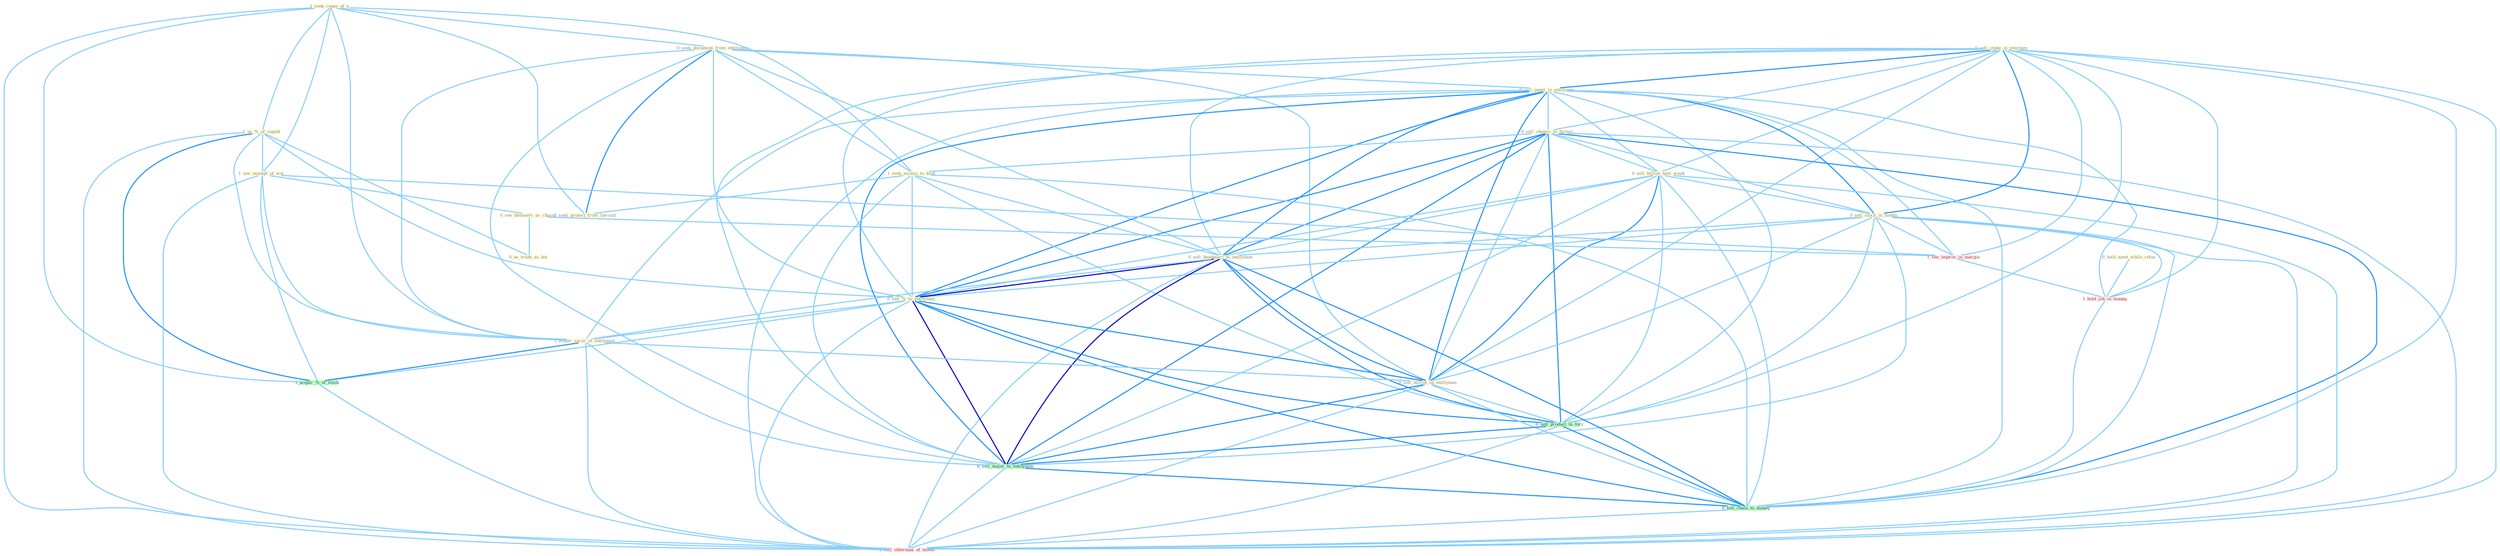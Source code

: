 Graph G{ 
    node
    [shape=polygon,style=filled,width=.5,height=.06,color="#BDFCC9",fixedsize=true,fontsize=4,
    fontcolor="#2f4f4f"];
    {node
    [color="#ffffe0", fontcolor="#8b7d6b"] "1_seek_repay_of_a " "0_sell_stake_in_yearnum " "1_us_%_of_capabl " "0_seek_document_from_entitynam " "0_sell_panel_in_entitynam " "0_sell_chemic_to_factori " "1_seek_access_to_kind " "1_see_exampl_of_wai " "0_sell_billion_next_week " "0_sell_stock_in_month " "0_sell_headquart_to_entitynam " "0_sell_%_to_entitynam " "1_acquir_secur_of_entitynam " "0_see_themselv_as_chaser " "0_hold_meet_while_refus " "1_seek_protect_from_lawsuit " "0_sell_billion_on_entitynam " "0_us_trade_as_boi "}
{node [color="#fff0f5", fontcolor="#b22222"] "1_see_improv_in_margin " "1_hold_job_in_manag " "1_sell_othernum_of_model "}
edge [color="#B0E2FF"];

	"1_seek_repay_of_a " -- "1_us_%_of_capabl " [w="1", color="#87cefa" ];
	"1_seek_repay_of_a " -- "0_seek_document_from_entitynam " [w="1", color="#87cefa" ];
	"1_seek_repay_of_a " -- "1_seek_access_to_kind " [w="1", color="#87cefa" ];
	"1_seek_repay_of_a " -- "1_see_exampl_of_wai " [w="1", color="#87cefa" ];
	"1_seek_repay_of_a " -- "1_acquir_secur_of_entitynam " [w="1", color="#87cefa" ];
	"1_seek_repay_of_a " -- "1_seek_protect_from_lawsuit " [w="1", color="#87cefa" ];
	"1_seek_repay_of_a " -- "1_acquir_%_of_stock " [w="1", color="#87cefa" ];
	"1_seek_repay_of_a " -- "1_sell_othernum_of_model " [w="1", color="#87cefa" ];
	"0_sell_stake_in_yearnum " -- "0_sell_panel_in_entitynam " [w="2", color="#1e90ff" , len=0.8];
	"0_sell_stake_in_yearnum " -- "0_sell_chemic_to_factori " [w="1", color="#87cefa" ];
	"0_sell_stake_in_yearnum " -- "0_sell_billion_next_week " [w="1", color="#87cefa" ];
	"0_sell_stake_in_yearnum " -- "0_sell_stock_in_month " [w="2", color="#1e90ff" , len=0.8];
	"0_sell_stake_in_yearnum " -- "0_sell_headquart_to_entitynam " [w="1", color="#87cefa" ];
	"0_sell_stake_in_yearnum " -- "0_sell_%_to_entitynam " [w="1", color="#87cefa" ];
	"0_sell_stake_in_yearnum " -- "0_sell_billion_on_entitynam " [w="1", color="#87cefa" ];
	"0_sell_stake_in_yearnum " -- "1_see_improv_in_margin " [w="1", color="#87cefa" ];
	"0_sell_stake_in_yearnum " -- "1_hold_job_in_manag " [w="1", color="#87cefa" ];
	"0_sell_stake_in_yearnum " -- "0_sell_product_to_forc " [w="1", color="#87cefa" ];
	"0_sell_stake_in_yearnum " -- "0_sell_major_to_entitynam " [w="1", color="#87cefa" ];
	"0_sell_stake_in_yearnum " -- "0_sell_chain_to_manag " [w="1", color="#87cefa" ];
	"0_sell_stake_in_yearnum " -- "1_sell_othernum_of_model " [w="1", color="#87cefa" ];
	"1_us_%_of_capabl " -- "1_see_exampl_of_wai " [w="1", color="#87cefa" ];
	"1_us_%_of_capabl " -- "0_sell_%_to_entitynam " [w="1", color="#87cefa" ];
	"1_us_%_of_capabl " -- "1_acquir_secur_of_entitynam " [w="1", color="#87cefa" ];
	"1_us_%_of_capabl " -- "0_us_trade_as_boi " [w="1", color="#87cefa" ];
	"1_us_%_of_capabl " -- "1_acquir_%_of_stock " [w="2", color="#1e90ff" , len=0.8];
	"1_us_%_of_capabl " -- "1_sell_othernum_of_model " [w="1", color="#87cefa" ];
	"0_seek_document_from_entitynam " -- "0_sell_panel_in_entitynam " [w="1", color="#87cefa" ];
	"0_seek_document_from_entitynam " -- "1_seek_access_to_kind " [w="1", color="#87cefa" ];
	"0_seek_document_from_entitynam " -- "0_sell_headquart_to_entitynam " [w="1", color="#87cefa" ];
	"0_seek_document_from_entitynam " -- "0_sell_%_to_entitynam " [w="1", color="#87cefa" ];
	"0_seek_document_from_entitynam " -- "1_acquir_secur_of_entitynam " [w="1", color="#87cefa" ];
	"0_seek_document_from_entitynam " -- "1_seek_protect_from_lawsuit " [w="2", color="#1e90ff" , len=0.8];
	"0_seek_document_from_entitynam " -- "0_sell_billion_on_entitynam " [w="1", color="#87cefa" ];
	"0_seek_document_from_entitynam " -- "0_sell_major_to_entitynam " [w="1", color="#87cefa" ];
	"0_sell_panel_in_entitynam " -- "0_sell_chemic_to_factori " [w="1", color="#87cefa" ];
	"0_sell_panel_in_entitynam " -- "0_sell_billion_next_week " [w="1", color="#87cefa" ];
	"0_sell_panel_in_entitynam " -- "0_sell_stock_in_month " [w="2", color="#1e90ff" , len=0.8];
	"0_sell_panel_in_entitynam " -- "0_sell_headquart_to_entitynam " [w="2", color="#1e90ff" , len=0.8];
	"0_sell_panel_in_entitynam " -- "0_sell_%_to_entitynam " [w="2", color="#1e90ff" , len=0.8];
	"0_sell_panel_in_entitynam " -- "1_acquir_secur_of_entitynam " [w="1", color="#87cefa" ];
	"0_sell_panel_in_entitynam " -- "0_sell_billion_on_entitynam " [w="2", color="#1e90ff" , len=0.8];
	"0_sell_panel_in_entitynam " -- "1_see_improv_in_margin " [w="1", color="#87cefa" ];
	"0_sell_panel_in_entitynam " -- "1_hold_job_in_manag " [w="1", color="#87cefa" ];
	"0_sell_panel_in_entitynam " -- "0_sell_product_to_forc " [w="1", color="#87cefa" ];
	"0_sell_panel_in_entitynam " -- "0_sell_major_to_entitynam " [w="2", color="#1e90ff" , len=0.8];
	"0_sell_panel_in_entitynam " -- "0_sell_chain_to_manag " [w="1", color="#87cefa" ];
	"0_sell_panel_in_entitynam " -- "1_sell_othernum_of_model " [w="1", color="#87cefa" ];
	"0_sell_chemic_to_factori " -- "1_seek_access_to_kind " [w="1", color="#87cefa" ];
	"0_sell_chemic_to_factori " -- "0_sell_billion_next_week " [w="1", color="#87cefa" ];
	"0_sell_chemic_to_factori " -- "0_sell_stock_in_month " [w="1", color="#87cefa" ];
	"0_sell_chemic_to_factori " -- "0_sell_headquart_to_entitynam " [w="2", color="#1e90ff" , len=0.8];
	"0_sell_chemic_to_factori " -- "0_sell_%_to_entitynam " [w="2", color="#1e90ff" , len=0.8];
	"0_sell_chemic_to_factori " -- "0_sell_billion_on_entitynam " [w="1", color="#87cefa" ];
	"0_sell_chemic_to_factori " -- "0_sell_product_to_forc " [w="2", color="#1e90ff" , len=0.8];
	"0_sell_chemic_to_factori " -- "0_sell_major_to_entitynam " [w="2", color="#1e90ff" , len=0.8];
	"0_sell_chemic_to_factori " -- "0_sell_chain_to_manag " [w="2", color="#1e90ff" , len=0.8];
	"0_sell_chemic_to_factori " -- "1_sell_othernum_of_model " [w="1", color="#87cefa" ];
	"1_seek_access_to_kind " -- "0_sell_headquart_to_entitynam " [w="1", color="#87cefa" ];
	"1_seek_access_to_kind " -- "0_sell_%_to_entitynam " [w="1", color="#87cefa" ];
	"1_seek_access_to_kind " -- "1_seek_protect_from_lawsuit " [w="1", color="#87cefa" ];
	"1_seek_access_to_kind " -- "0_sell_product_to_forc " [w="1", color="#87cefa" ];
	"1_seek_access_to_kind " -- "0_sell_major_to_entitynam " [w="1", color="#87cefa" ];
	"1_seek_access_to_kind " -- "0_sell_chain_to_manag " [w="1", color="#87cefa" ];
	"1_see_exampl_of_wai " -- "1_acquir_secur_of_entitynam " [w="1", color="#87cefa" ];
	"1_see_exampl_of_wai " -- "0_see_themselv_as_chaser " [w="1", color="#87cefa" ];
	"1_see_exampl_of_wai " -- "1_see_improv_in_margin " [w="1", color="#87cefa" ];
	"1_see_exampl_of_wai " -- "1_acquir_%_of_stock " [w="1", color="#87cefa" ];
	"1_see_exampl_of_wai " -- "1_sell_othernum_of_model " [w="1", color="#87cefa" ];
	"0_sell_billion_next_week " -- "0_sell_stock_in_month " [w="1", color="#87cefa" ];
	"0_sell_billion_next_week " -- "0_sell_headquart_to_entitynam " [w="1", color="#87cefa" ];
	"0_sell_billion_next_week " -- "0_sell_%_to_entitynam " [w="1", color="#87cefa" ];
	"0_sell_billion_next_week " -- "0_sell_billion_on_entitynam " [w="2", color="#1e90ff" , len=0.8];
	"0_sell_billion_next_week " -- "0_sell_product_to_forc " [w="1", color="#87cefa" ];
	"0_sell_billion_next_week " -- "0_sell_major_to_entitynam " [w="1", color="#87cefa" ];
	"0_sell_billion_next_week " -- "0_sell_chain_to_manag " [w="1", color="#87cefa" ];
	"0_sell_billion_next_week " -- "1_sell_othernum_of_model " [w="1", color="#87cefa" ];
	"0_sell_stock_in_month " -- "0_sell_headquart_to_entitynam " [w="1", color="#87cefa" ];
	"0_sell_stock_in_month " -- "0_sell_%_to_entitynam " [w="1", color="#87cefa" ];
	"0_sell_stock_in_month " -- "0_sell_billion_on_entitynam " [w="1", color="#87cefa" ];
	"0_sell_stock_in_month " -- "1_see_improv_in_margin " [w="1", color="#87cefa" ];
	"0_sell_stock_in_month " -- "1_hold_job_in_manag " [w="1", color="#87cefa" ];
	"0_sell_stock_in_month " -- "0_sell_product_to_forc " [w="1", color="#87cefa" ];
	"0_sell_stock_in_month " -- "0_sell_major_to_entitynam " [w="1", color="#87cefa" ];
	"0_sell_stock_in_month " -- "0_sell_chain_to_manag " [w="1", color="#87cefa" ];
	"0_sell_stock_in_month " -- "1_sell_othernum_of_model " [w="1", color="#87cefa" ];
	"0_sell_headquart_to_entitynam " -- "0_sell_%_to_entitynam " [w="3", color="#0000cd" , len=0.6];
	"0_sell_headquart_to_entitynam " -- "1_acquir_secur_of_entitynam " [w="1", color="#87cefa" ];
	"0_sell_headquart_to_entitynam " -- "0_sell_billion_on_entitynam " [w="2", color="#1e90ff" , len=0.8];
	"0_sell_headquart_to_entitynam " -- "0_sell_product_to_forc " [w="2", color="#1e90ff" , len=0.8];
	"0_sell_headquart_to_entitynam " -- "0_sell_major_to_entitynam " [w="3", color="#0000cd" , len=0.6];
	"0_sell_headquart_to_entitynam " -- "0_sell_chain_to_manag " [w="2", color="#1e90ff" , len=0.8];
	"0_sell_headquart_to_entitynam " -- "1_sell_othernum_of_model " [w="1", color="#87cefa" ];
	"0_sell_%_to_entitynam " -- "1_acquir_secur_of_entitynam " [w="1", color="#87cefa" ];
	"0_sell_%_to_entitynam " -- "0_sell_billion_on_entitynam " [w="2", color="#1e90ff" , len=0.8];
	"0_sell_%_to_entitynam " -- "1_acquir_%_of_stock " [w="1", color="#87cefa" ];
	"0_sell_%_to_entitynam " -- "0_sell_product_to_forc " [w="2", color="#1e90ff" , len=0.8];
	"0_sell_%_to_entitynam " -- "0_sell_major_to_entitynam " [w="3", color="#0000cd" , len=0.6];
	"0_sell_%_to_entitynam " -- "0_sell_chain_to_manag " [w="2", color="#1e90ff" , len=0.8];
	"0_sell_%_to_entitynam " -- "1_sell_othernum_of_model " [w="1", color="#87cefa" ];
	"1_acquir_secur_of_entitynam " -- "0_sell_billion_on_entitynam " [w="1", color="#87cefa" ];
	"1_acquir_secur_of_entitynam " -- "1_acquir_%_of_stock " [w="2", color="#1e90ff" , len=0.8];
	"1_acquir_secur_of_entitynam " -- "0_sell_major_to_entitynam " [w="1", color="#87cefa" ];
	"1_acquir_secur_of_entitynam " -- "1_sell_othernum_of_model " [w="1", color="#87cefa" ];
	"0_see_themselv_as_chaser " -- "0_us_trade_as_boi " [w="1", color="#87cefa" ];
	"0_see_themselv_as_chaser " -- "1_see_improv_in_margin " [w="1", color="#87cefa" ];
	"0_hold_meet_while_refus " -- "1_hold_job_in_manag " [w="1", color="#87cefa" ];
	"0_sell_billion_on_entitynam " -- "0_sell_product_to_forc " [w="1", color="#87cefa" ];
	"0_sell_billion_on_entitynam " -- "0_sell_major_to_entitynam " [w="2", color="#1e90ff" , len=0.8];
	"0_sell_billion_on_entitynam " -- "0_sell_chain_to_manag " [w="1", color="#87cefa" ];
	"0_sell_billion_on_entitynam " -- "1_sell_othernum_of_model " [w="1", color="#87cefa" ];
	"1_see_improv_in_margin " -- "1_hold_job_in_manag " [w="1", color="#87cefa" ];
	"1_acquir_%_of_stock " -- "1_sell_othernum_of_model " [w="1", color="#87cefa" ];
	"1_hold_job_in_manag " -- "0_sell_chain_to_manag " [w="1", color="#87cefa" ];
	"0_sell_product_to_forc " -- "0_sell_major_to_entitynam " [w="2", color="#1e90ff" , len=0.8];
	"0_sell_product_to_forc " -- "0_sell_chain_to_manag " [w="2", color="#1e90ff" , len=0.8];
	"0_sell_product_to_forc " -- "1_sell_othernum_of_model " [w="1", color="#87cefa" ];
	"0_sell_major_to_entitynam " -- "0_sell_chain_to_manag " [w="2", color="#1e90ff" , len=0.8];
	"0_sell_major_to_entitynam " -- "1_sell_othernum_of_model " [w="1", color="#87cefa" ];
	"0_sell_chain_to_manag " -- "1_sell_othernum_of_model " [w="1", color="#87cefa" ];
}
